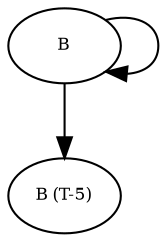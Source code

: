digraph RGL__DirectedAdjacencyGraph {
    B [
        fontsize = 8,
        label = B
    ]

    "B (T-5)" [
        fontsize = 8,
        label = "B (T-5)"
    ]

    B -> B [
        fontsize = 8
    ]

    B -> "B (T-5)" [
        fontsize = 8
    ]
}
